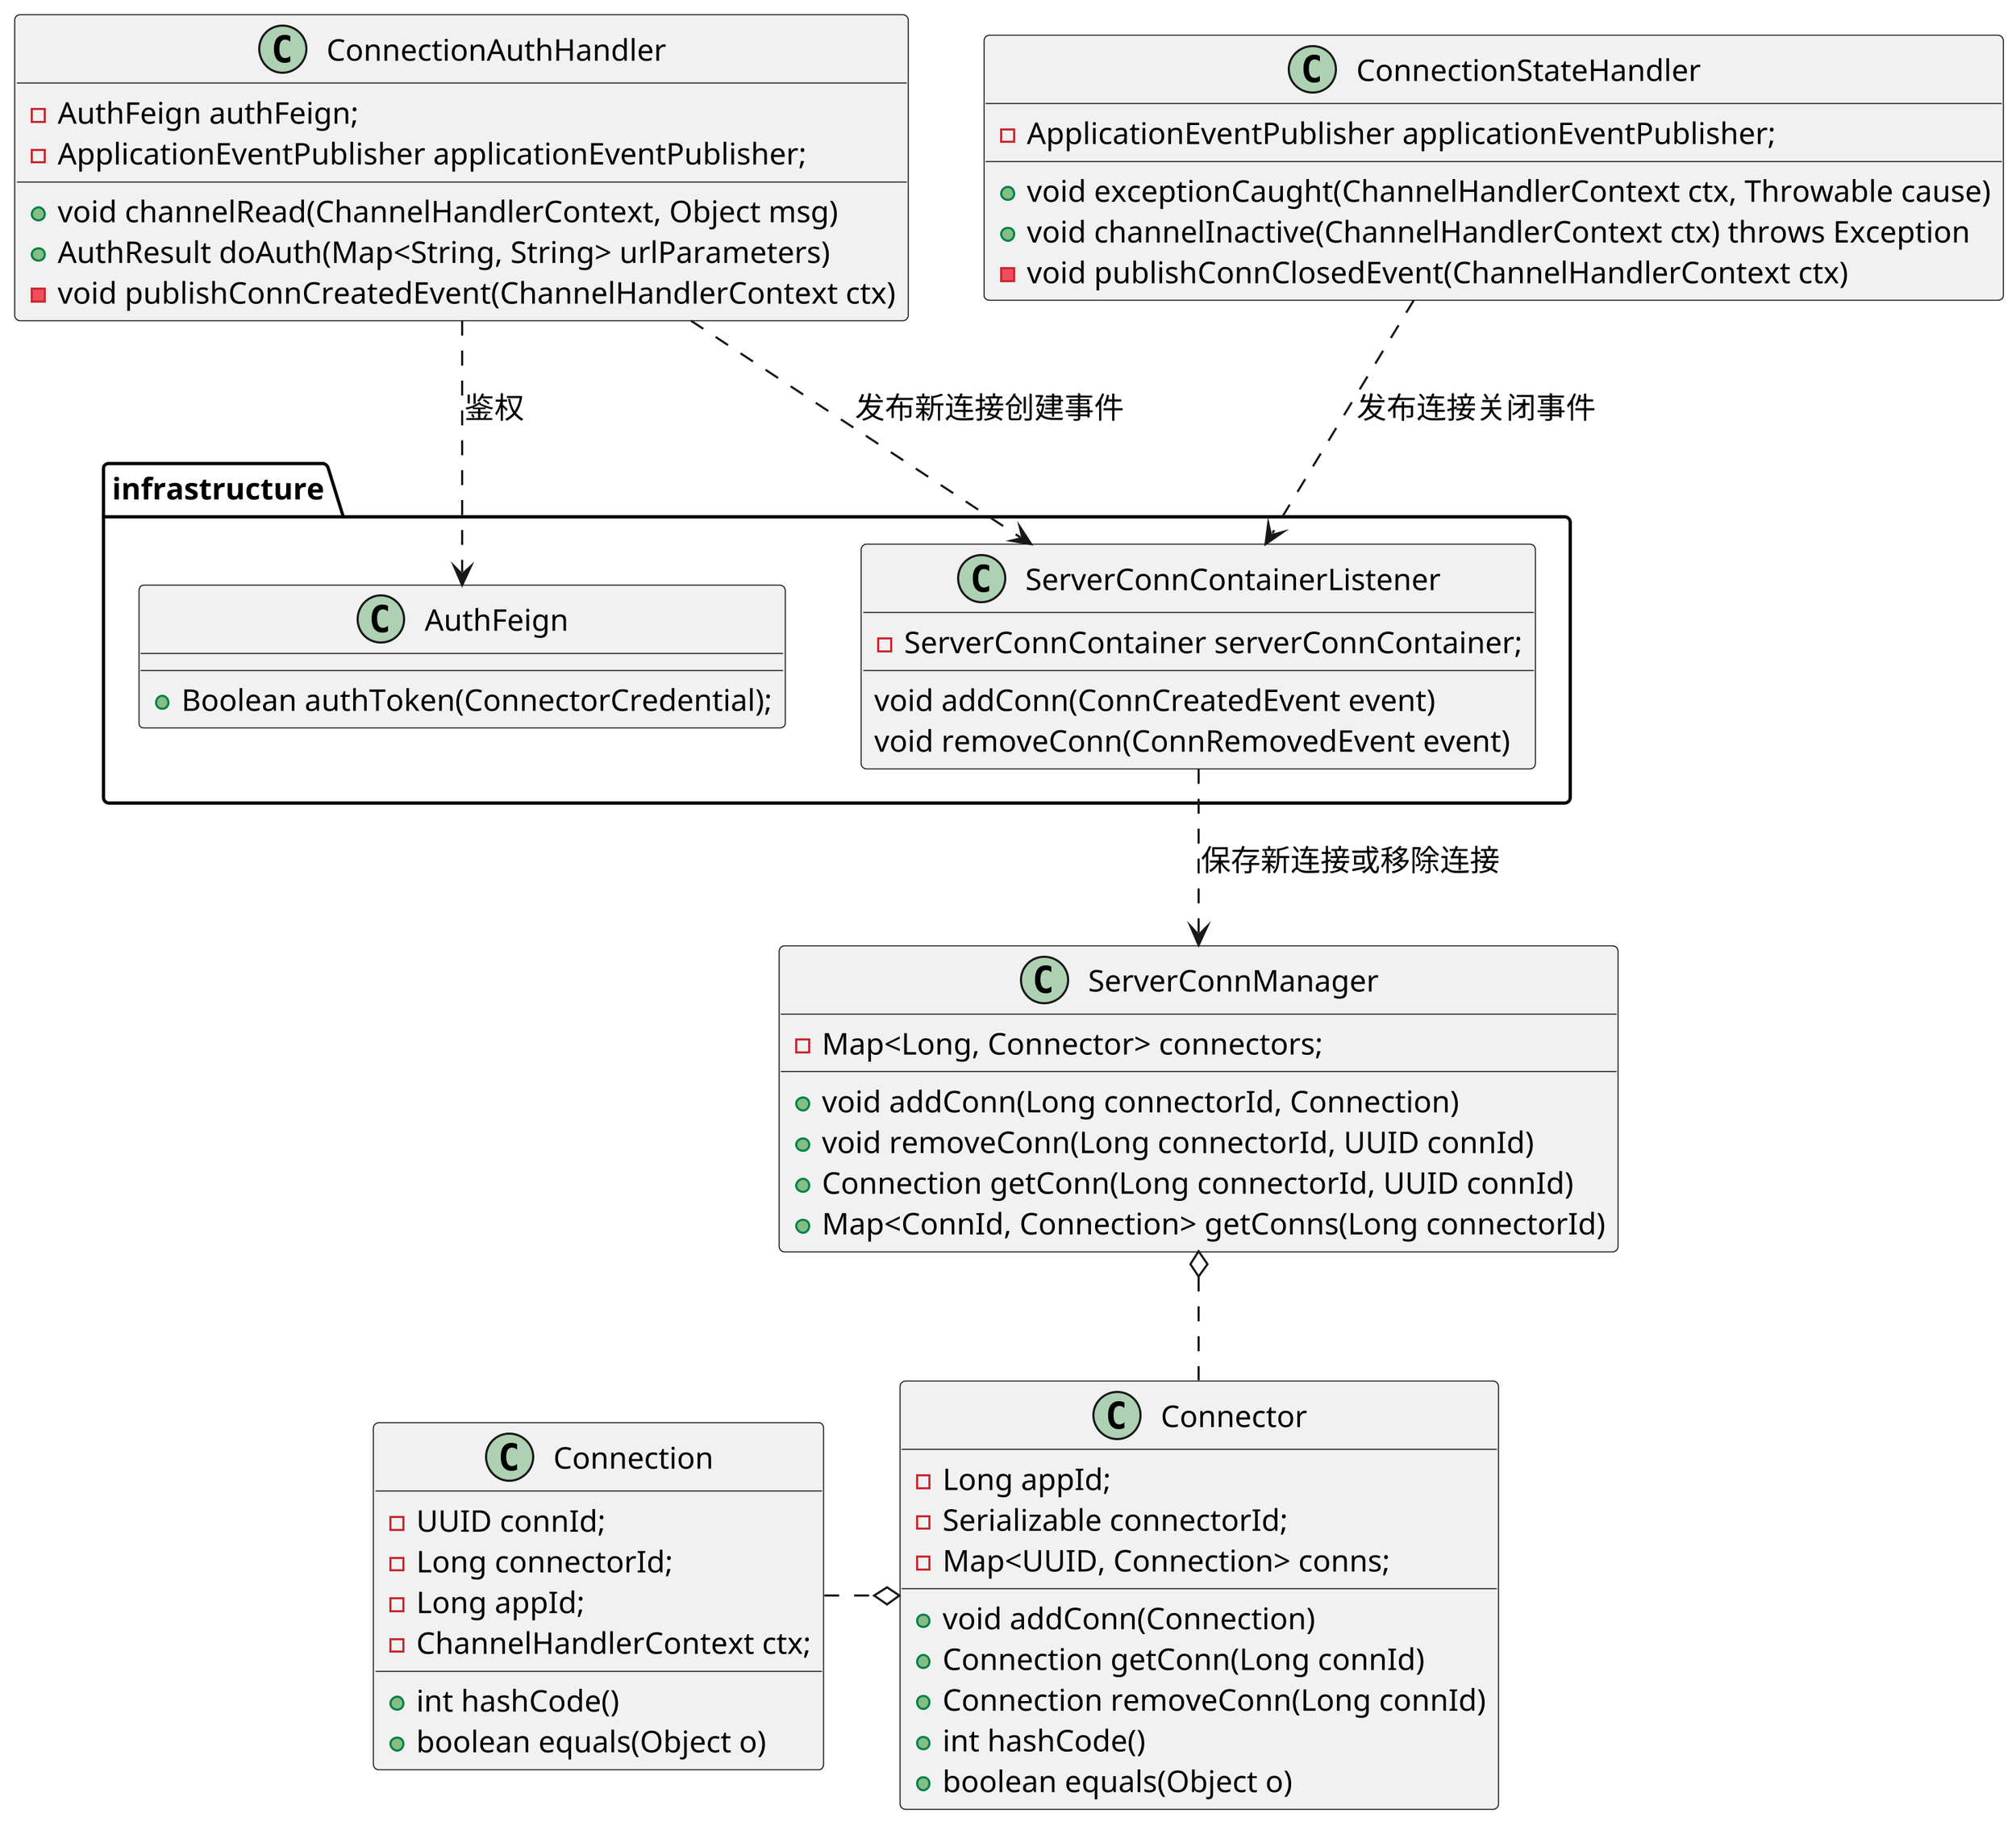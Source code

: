 @startuml
'https://plantuml.com/class-diagram
skinparam shadowing false
skinparam defaultFontName xfonts-wqy
skinparam dpi 300
skinparam activity  {
    DiamondFontSize 14
    ArrowFontSize 14
    FontSize 14
}

package infrastructure {
    class AuthFeign {
        + Boolean authToken(ConnectorCredential);
    }

    class ServerConnContainerListener {
        - ServerConnContainer serverConnContainer;
        void addConn(ConnCreatedEvent event)
        void removeConn(ConnRemovedEvent event)
    }
}

class ConnectionAuthHandler  {
    - AuthFeign authFeign;
    - ApplicationEventPublisher applicationEventPublisher;
    + void channelRead(ChannelHandlerContext, Object msg)
    + AuthResult doAuth(Map<String, String> urlParameters)
    - void publishConnCreatedEvent(ChannelHandlerContext ctx)
}
class ServerConnManager {
    - Map<Long, Connector> connectors;
    + void addConn(Long connectorId, Connection)
    + void removeConn(Long connectorId, UUID connId)
    + Connection getConn(Long connectorId, UUID connId)
    + Map<ConnId, Connection> getConns(Long connectorId)
}

class Connector {
    - Long appId;
    - Serializable connectorId;
    - Map<UUID, Connection> conns;
    + void addConn(Connection)
    + Connection getConn(Long connId)
    + Connection removeConn(Long connId)
    + int hashCode()
    + boolean equals(Object o)
}

class Connection {
    - UUID connId;
    - Long connectorId;
    - Long appId;
    - ChannelHandlerContext ctx;
    + int hashCode()
    + boolean equals(Object o)
}

class ConnectionStateHandler  {
    - ApplicationEventPublisher applicationEventPublisher;
    + void exceptionCaught(ChannelHandlerContext ctx, Throwable cause)
    + void channelInactive(ChannelHandlerContext ctx) throws Exception
    - void publishConnClosedEvent(ChannelHandlerContext ctx)
}



ConnectionStateHandler ..> ServerConnContainerListener: 发布连接关闭事件
ConnectionAuthHandler ..> AuthFeign: 鉴权

ConnectionAuthHandler ..> ServerConnContainerListener: 发布新连接创建事件
ServerConnContainerListener ..> ServerConnManager: 保存新连接或移除连接
ServerConnManager o.. Connector
Connection .o Connector

@enduml